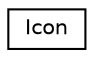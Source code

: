 digraph G
{
  edge [fontname="Helvetica",fontsize="10",labelfontname="Helvetica",labelfontsize="10"];
  node [fontname="Helvetica",fontsize="10",shape=record];
  rankdir=LR;
  Node1 [label="Icon",height=0.2,width=0.4,color="black", fillcolor="white", style="filled",URL="$de/daa/structIcon.html"];
}
